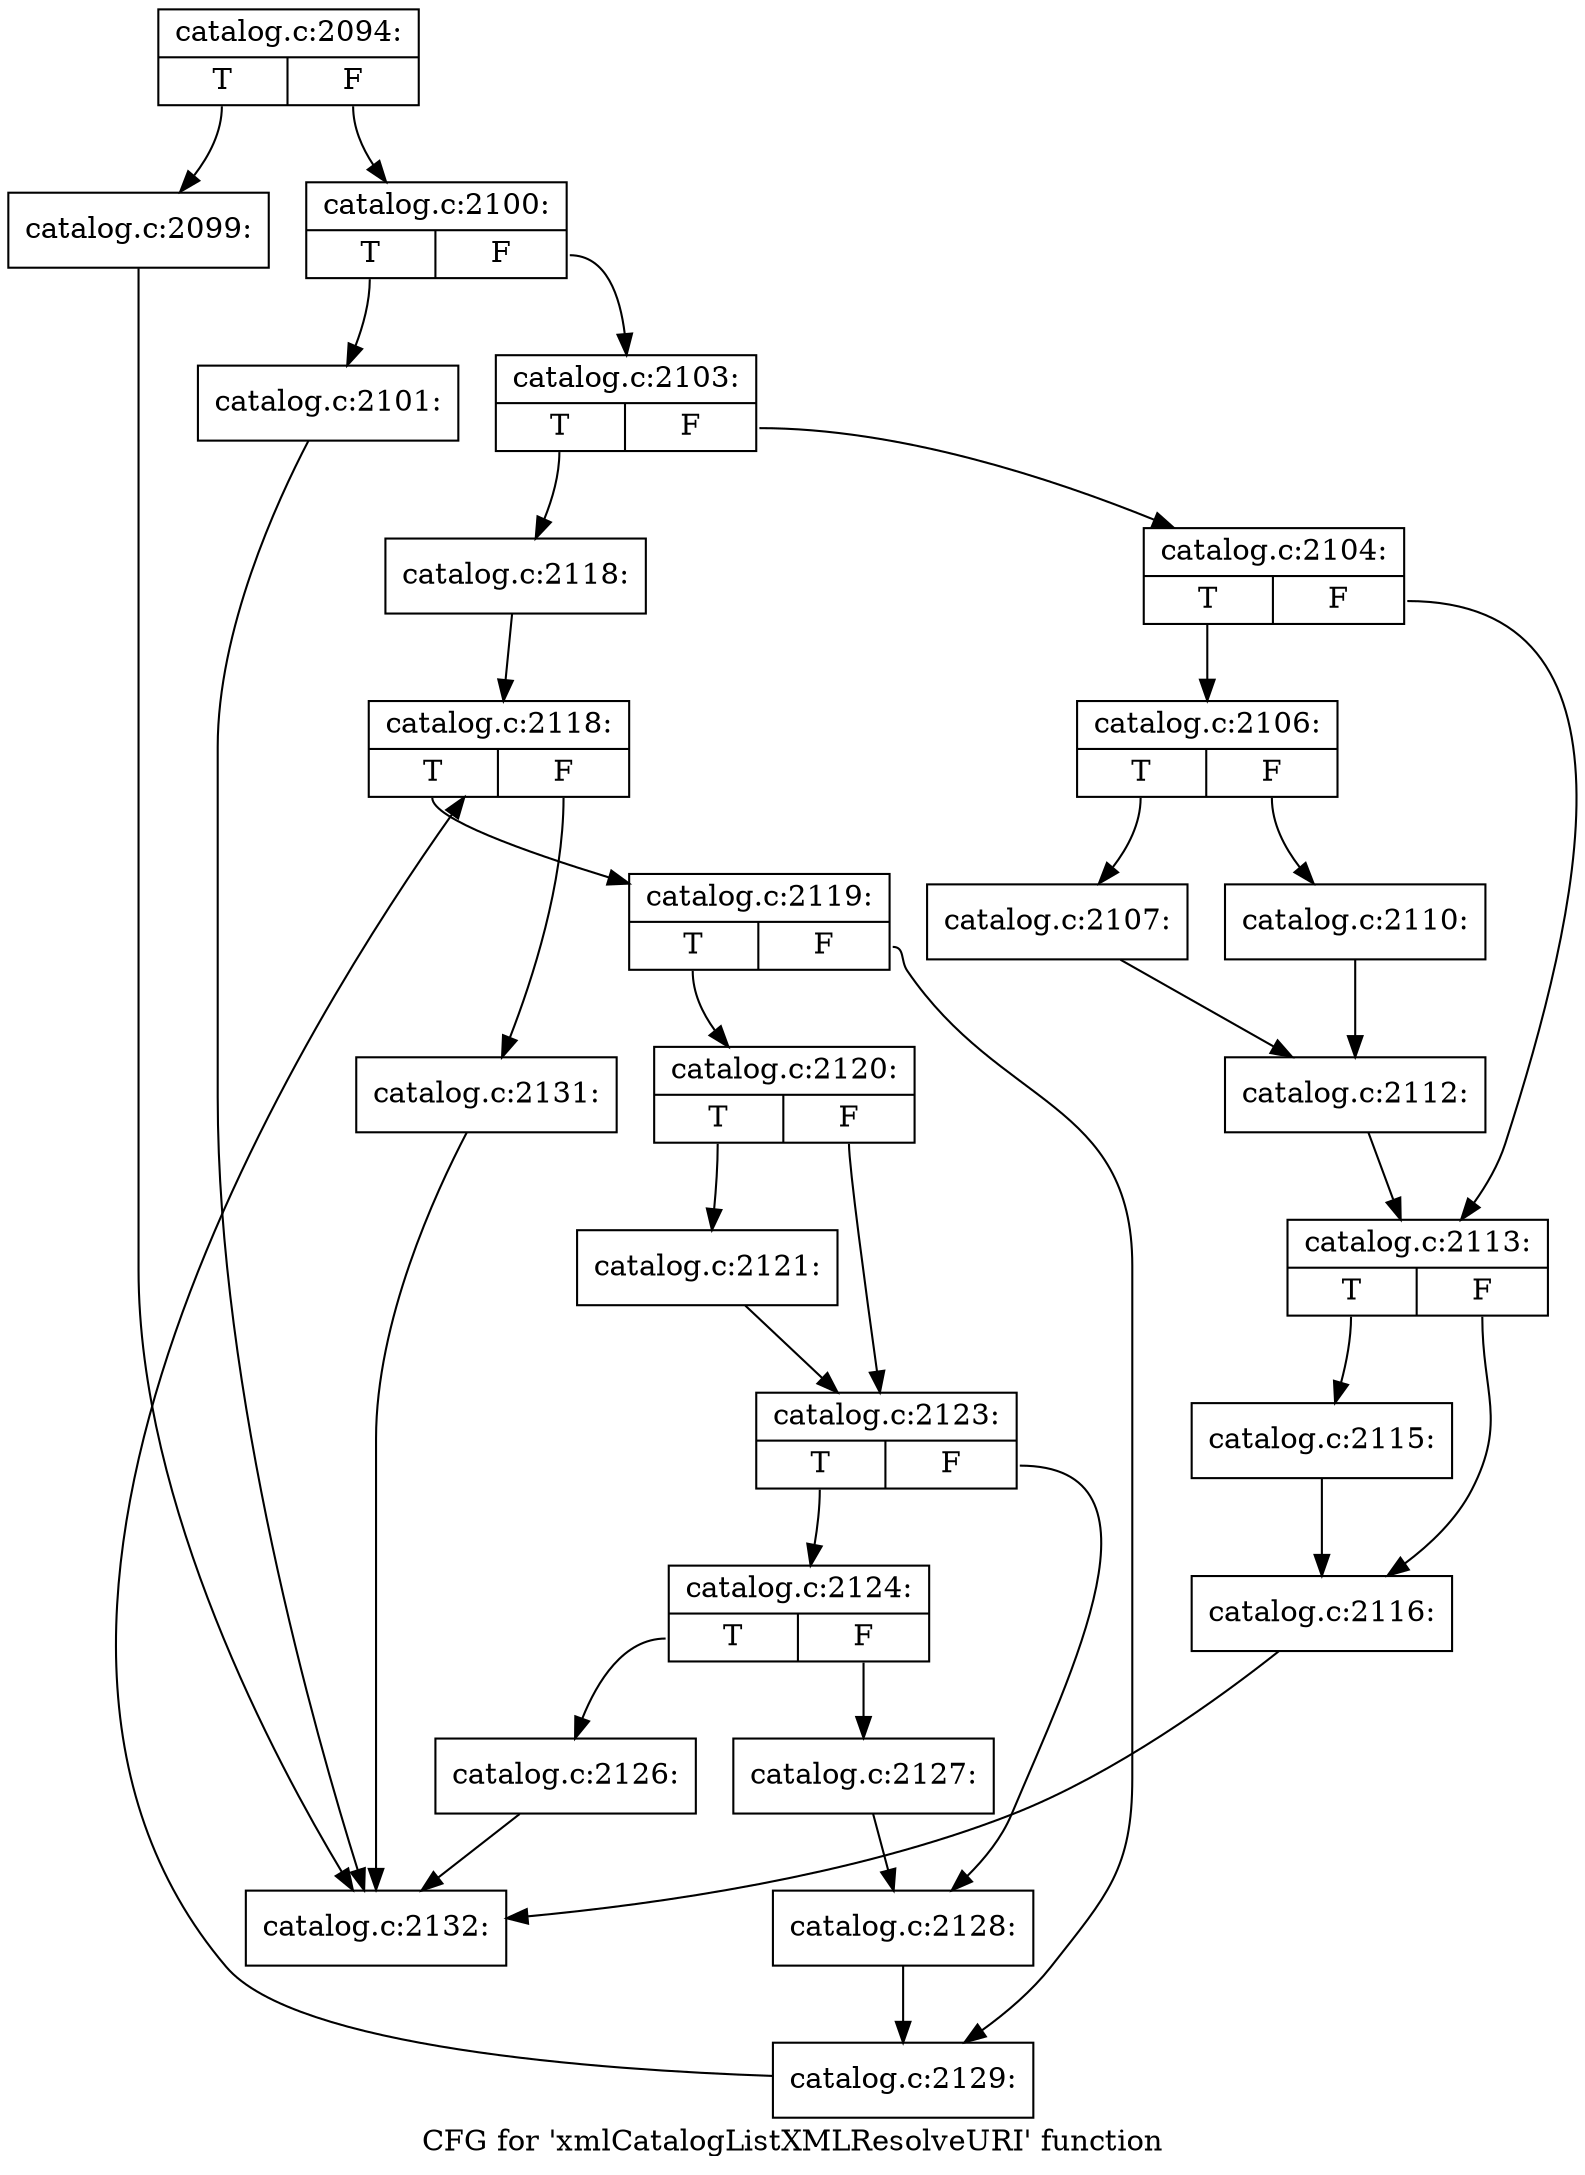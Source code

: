 digraph "CFG for 'xmlCatalogListXMLResolveURI' function" {
	label="CFG for 'xmlCatalogListXMLResolveURI' function";

	Node0x3a80ba0 [shape=record,label="{catalog.c:2094:|{<s0>T|<s1>F}}"];
	Node0x3a80ba0:s0 -> Node0x3a81cf0;
	Node0x3a80ba0:s1 -> Node0x3a81d40;
	Node0x3a81cf0 [shape=record,label="{catalog.c:2099:}"];
	Node0x3a81cf0 -> Node0x3a7e030;
	Node0x3a81d40 [shape=record,label="{catalog.c:2100:|{<s0>T|<s1>F}}"];
	Node0x3a81d40:s0 -> Node0x3a821a0;
	Node0x3a81d40:s1 -> Node0x3a821f0;
	Node0x3a821a0 [shape=record,label="{catalog.c:2101:}"];
	Node0x3a821a0 -> Node0x3a7e030;
	Node0x3a821f0 [shape=record,label="{catalog.c:2103:|{<s0>T|<s1>F}}"];
	Node0x3a821f0:s0 -> Node0x3a826a0;
	Node0x3a821f0:s1 -> Node0x3a82650;
	Node0x3a82650 [shape=record,label="{catalog.c:2104:|{<s0>T|<s1>F}}"];
	Node0x3a82650:s0 -> Node0x3a82dd0;
	Node0x3a82650:s1 -> Node0x3a82e20;
	Node0x3a82dd0 [shape=record,label="{catalog.c:2106:|{<s0>T|<s1>F}}"];
	Node0x3a82dd0:s0 -> Node0x3a83120;
	Node0x3a82dd0:s1 -> Node0x3a831c0;
	Node0x3a83120 [shape=record,label="{catalog.c:2107:}"];
	Node0x3a83120 -> Node0x3a83170;
	Node0x3a831c0 [shape=record,label="{catalog.c:2110:}"];
	Node0x3a831c0 -> Node0x3a83170;
	Node0x3a83170 [shape=record,label="{catalog.c:2112:}"];
	Node0x3a83170 -> Node0x3a82e20;
	Node0x3a82e20 [shape=record,label="{catalog.c:2113:|{<s0>T|<s1>F}}"];
	Node0x3a82e20:s0 -> Node0x3a843b0;
	Node0x3a82e20:s1 -> Node0x3a84400;
	Node0x3a843b0 [shape=record,label="{catalog.c:2115:}"];
	Node0x3a843b0 -> Node0x3a84400;
	Node0x3a84400 [shape=record,label="{catalog.c:2116:}"];
	Node0x3a84400 -> Node0x3a7e030;
	Node0x3a826a0 [shape=record,label="{catalog.c:2118:}"];
	Node0x3a826a0 -> Node0x3a84b50;
	Node0x3a84b50 [shape=record,label="{catalog.c:2118:|{<s0>T|<s1>F}}"];
	Node0x3a84b50:s0 -> Node0x3a84f40;
	Node0x3a84b50:s1 -> Node0x3a84d70;
	Node0x3a84f40 [shape=record,label="{catalog.c:2119:|{<s0>T|<s1>F}}"];
	Node0x3a84f40:s0 -> Node0x3a85100;
	Node0x3a84f40:s1 -> Node0x3a85150;
	Node0x3a85100 [shape=record,label="{catalog.c:2120:|{<s0>T|<s1>F}}"];
	Node0x3a85100:s0 -> Node0x3a85560;
	Node0x3a85100:s1 -> Node0x3a855b0;
	Node0x3a85560 [shape=record,label="{catalog.c:2121:}"];
	Node0x3a85560 -> Node0x3a855b0;
	Node0x3a855b0 [shape=record,label="{catalog.c:2123:|{<s0>T|<s1>F}}"];
	Node0x3a855b0:s0 -> Node0x3a85c20;
	Node0x3a855b0:s1 -> Node0x3a85c70;
	Node0x3a85c20 [shape=record,label="{catalog.c:2124:|{<s0>T|<s1>F}}"];
	Node0x3a85c20:s0 -> Node0x3a86960;
	Node0x3a85c20:s1 -> Node0x3a86e00;
	Node0x3a86960 [shape=record,label="{catalog.c:2126:}"];
	Node0x3a86960 -> Node0x3a7e030;
	Node0x3a86e00 [shape=record,label="{catalog.c:2127:}"];
	Node0x3a86e00 -> Node0x3a85c70;
	Node0x3a85c70 [shape=record,label="{catalog.c:2128:}"];
	Node0x3a85c70 -> Node0x3a85150;
	Node0x3a85150 [shape=record,label="{catalog.c:2129:}"];
	Node0x3a85150 -> Node0x3a84b50;
	Node0x3a84d70 [shape=record,label="{catalog.c:2131:}"];
	Node0x3a84d70 -> Node0x3a7e030;
	Node0x3a7e030 [shape=record,label="{catalog.c:2132:}"];
}
